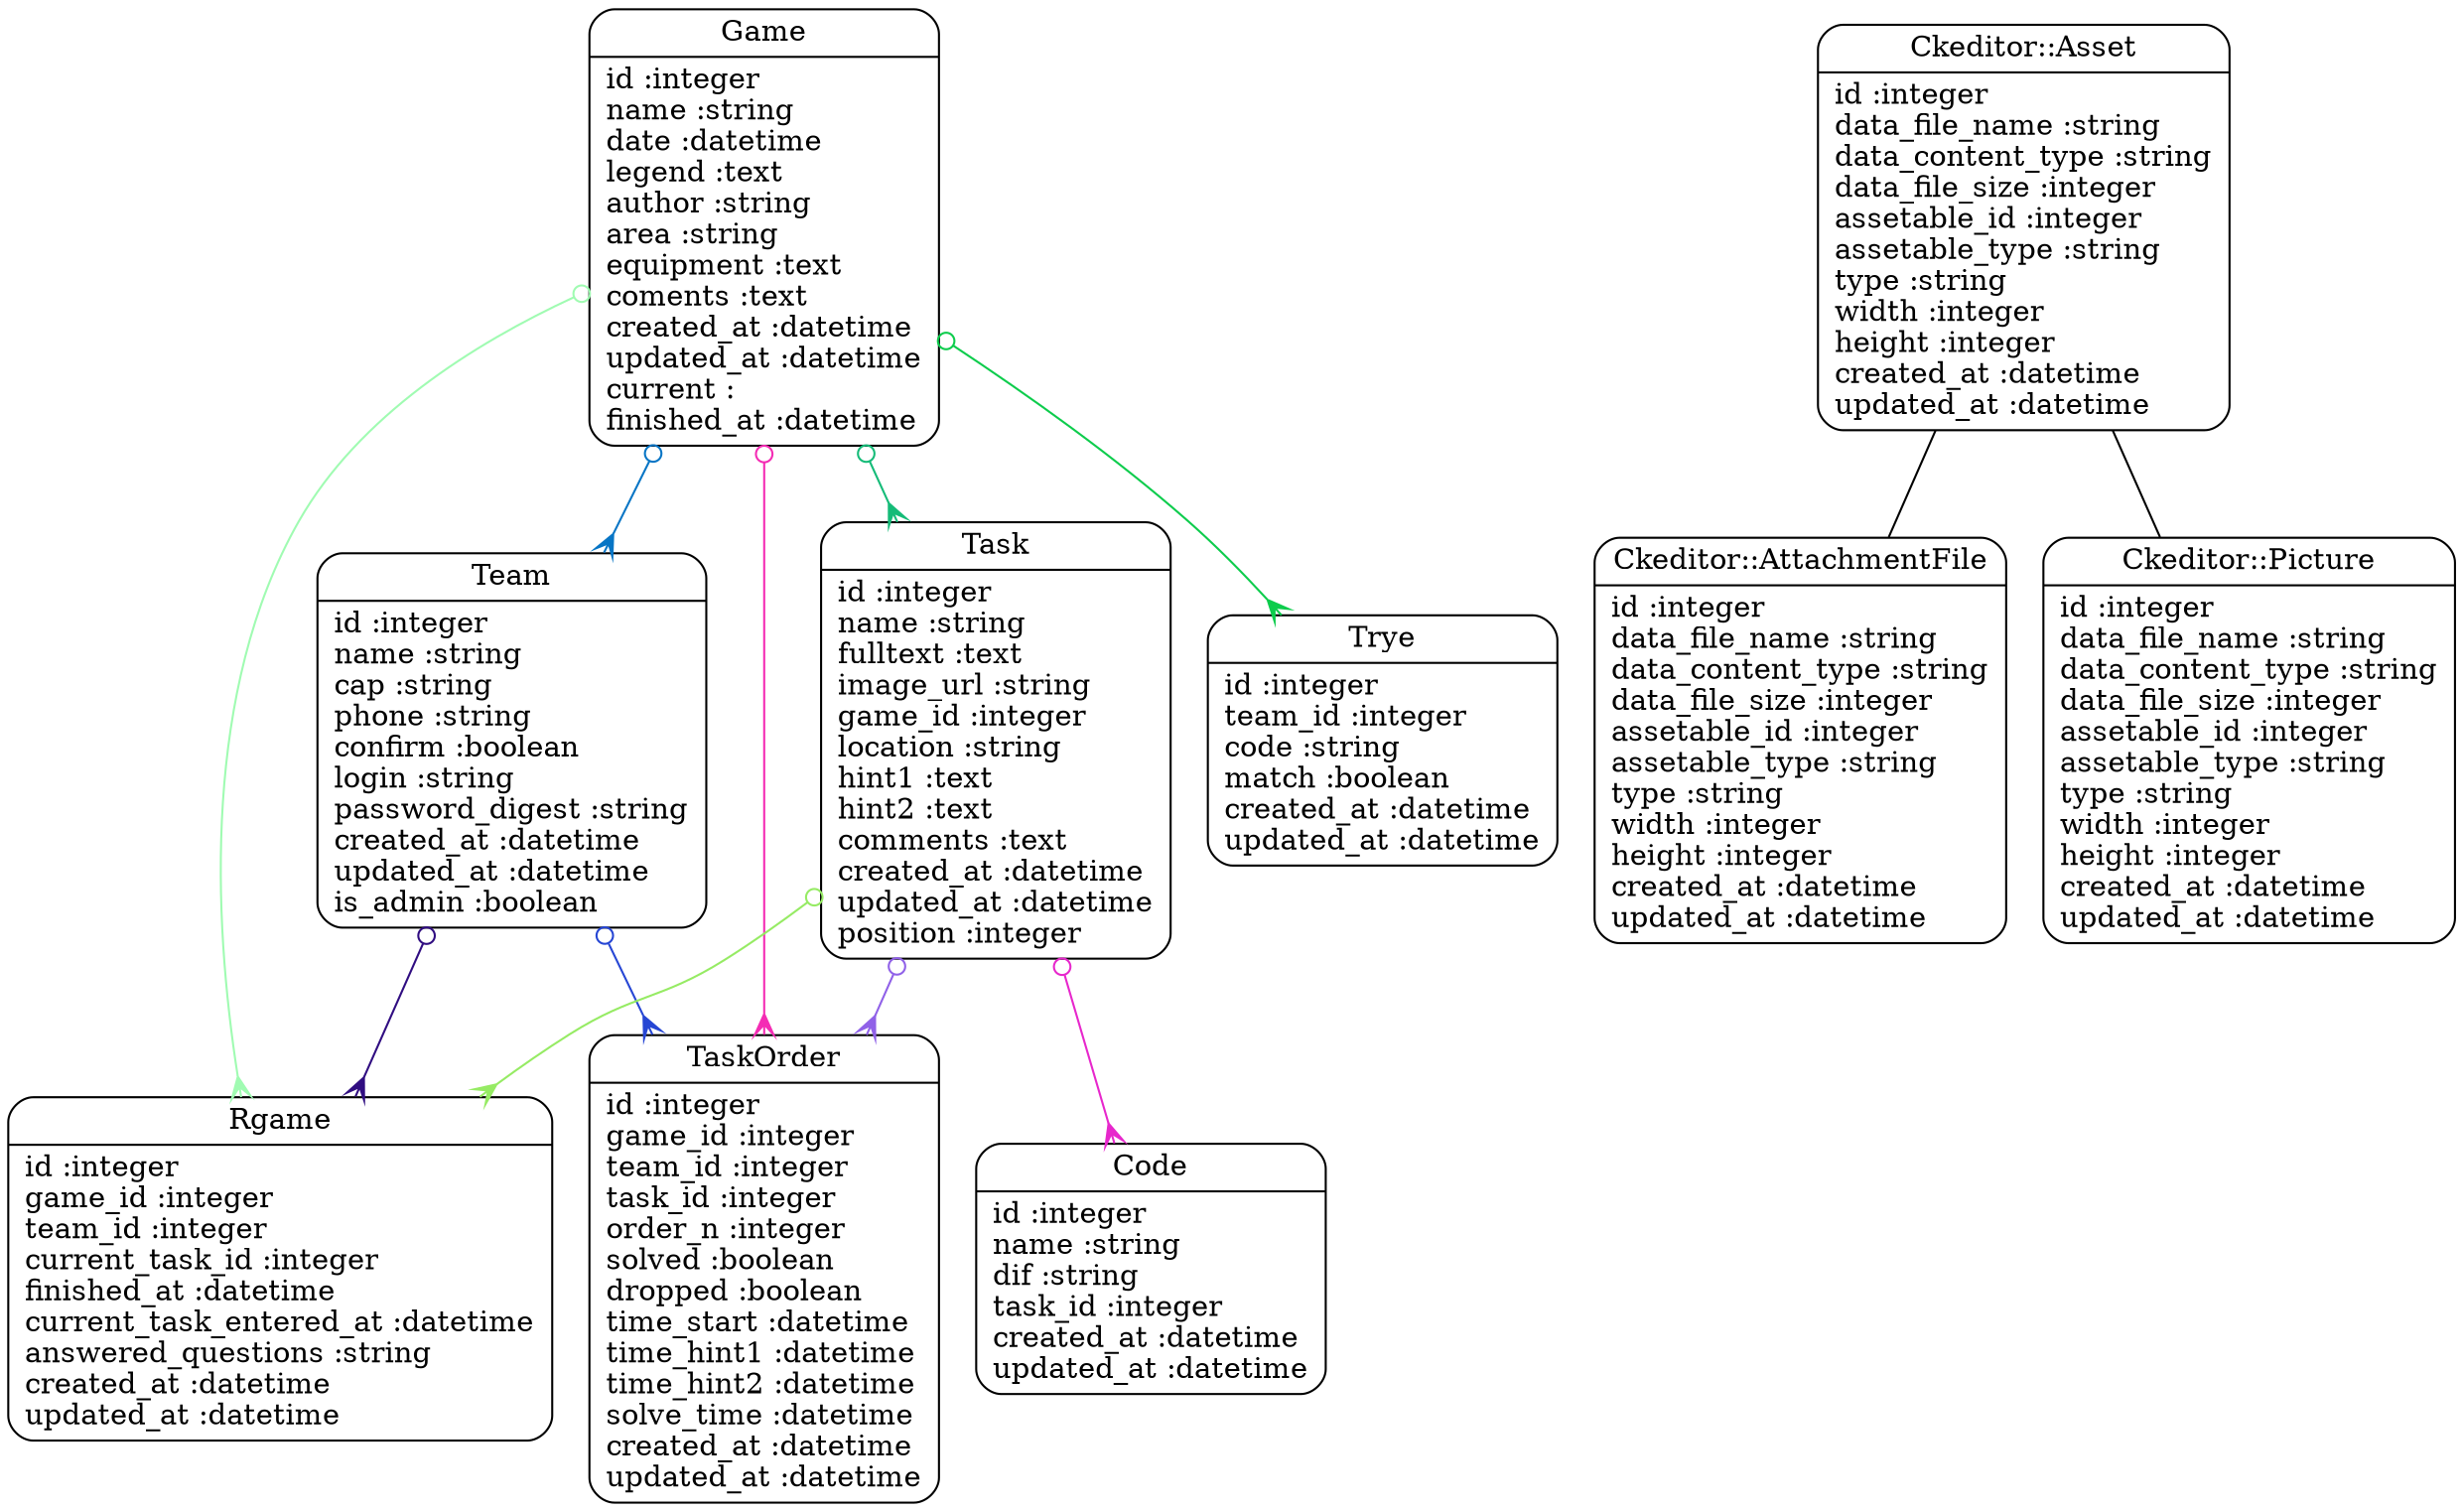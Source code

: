 digraph models_diagram {
	graph[overlap=false, splines=true]
	"Code" [shape=Mrecord, label="{Code|id :integer\lname :string\ldif :string\ltask_id :integer\lcreated_at :datetime\lupdated_at :datetime\l}"]
	"Game" [shape=Mrecord, label="{Game|id :integer\lname :string\ldate :datetime\llegend :text\lauthor :string\larea :string\lequipment :text\lcoments :text\lcreated_at :datetime\lupdated_at :datetime\lcurrent :\lfinished_at :datetime\l}"]
	"Rgame" [shape=Mrecord, label="{Rgame|id :integer\lgame_id :integer\lteam_id :integer\lcurrent_task_id :integer\lfinished_at :datetime\lcurrent_task_entered_at :datetime\lanswered_questions :string\lcreated_at :datetime\lupdated_at :datetime\l}"]
	"Team" [shape=Mrecord, label="{Team|id :integer\lname :string\lcap :string\lphone :string\lconfirm :boolean\llogin :string\lpassword_digest :string\lcreated_at :datetime\lupdated_at :datetime\lis_admin :boolean\l}"]
	"Trye" [shape=Mrecord, label="{Trye|id :integer\lteam_id :integer\lcode :string\lmatch :boolean\lcreated_at :datetime\lupdated_at :datetime\l}"]
	"Ckeditor::Asset" [shape=Mrecord, label="{Ckeditor::Asset|id :integer\ldata_file_name :string\ldata_content_type :string\ldata_file_size :integer\lassetable_id :integer\lassetable_type :string\ltype :string\lwidth :integer\lheight :integer\lcreated_at :datetime\lupdated_at :datetime\l}"]
	"Ckeditor::AttachmentFile" [shape=Mrecord, label="{Ckeditor::AttachmentFile|id :integer\ldata_file_name :string\ldata_content_type :string\ldata_file_size :integer\lassetable_id :integer\lassetable_type :string\ltype :string\lwidth :integer\lheight :integer\lcreated_at :datetime\lupdated_at :datetime\l}"]
	"Ckeditor::Picture" [shape=Mrecord, label="{Ckeditor::Picture|id :integer\ldata_file_name :string\ldata_content_type :string\ldata_file_size :integer\lassetable_id :integer\lassetable_type :string\ltype :string\lwidth :integer\lheight :integer\lcreated_at :datetime\lupdated_at :datetime\l}"]
	"Task" [shape=Mrecord, label="{Task|id :integer\lname :string\lfulltext :text\limage_url :string\lgame_id :integer\llocation :string\lhint1 :text\lhint2 :text\lcomments :text\lcreated_at :datetime\lupdated_at :datetime\lposition :integer\l}"]
	"TaskOrder" [shape=Mrecord, label="{TaskOrder|id :integer\lgame_id :integer\lteam_id :integer\ltask_id :integer\lorder_n :integer\lsolved :boolean\ldropped :boolean\ltime_start :datetime\ltime_hint1 :datetime\ltime_hint2 :datetime\lsolve_time :datetime\lcreated_at :datetime\lupdated_at :datetime\l}"]
	"Game" -> "Task" [arrowtail=odot, arrowhead=crow, dir=both color="#15BB78"]
	"Game" -> "Trye" [arrowtail=odot, arrowhead=crow, dir=both color="#0DCC4C"]
	"Game" -> "Team" [arrowtail=odot, arrowhead=crow, dir=both color="#0775C5"]
	"Game" -> "TaskOrder" [arrowtail=odot, arrowhead=crow, dir=both color="#F42CB4"]
	"Game" -> "Rgame" [arrowtail=odot, arrowhead=crow, dir=both color="#A0FBB2"]
	"Team" -> "TaskOrder" [arrowtail=odot, arrowhead=crow, dir=both color="#2646D4"]
	"Team" -> "Rgame" [arrowtail=odot, arrowhead=crow, dir=both color="#300D81"]
	"Ckeditor::Asset" -> "Ckeditor::AttachmentFile" [label="", arrowhead="none", arrowtail="onormal"]
	"Ckeditor::Asset" -> "Ckeditor::Picture" [label="", arrowhead="none", arrowtail="onormal"]
	"Task" -> "Code" [arrowtail=odot, arrowhead=crow, dir=both color="#E727CC"]
	"Task" -> "TaskOrder" [arrowtail=odot, arrowhead=crow, dir=both color="#9061E8"]
	"Task" -> "Rgame" [arrowtail=odot, arrowhead=crow, dir=both color="#96EB64"]
}
